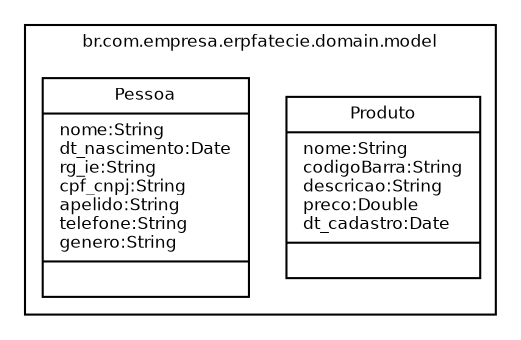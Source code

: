 //Gerado automaticamente por plugin da www.gumga.com.br munif@munifgebara.com.br

digraph G{
fontname = "Bitstream Vera Sans"
fontsize = 8

node [
        fontname = "Bitstream Vera Sans"
        fontsize = 8
        shape = "record"
]

edge [
        fontname = "Bitstream Vera Sans"
        fontsize = 8
]

subgraph clusterbr_com_empresa_erpfatecie_domain_model
{
label="br.com.empresa.erpfatecie.domain.model";
Produto [label = "{Produto|nome:String\lcodigoBarra:String\ldescricao:String\lpreco:Double\ldt_cadastro:Date\l|}"]
Pessoa [label = "{Pessoa|nome:String\ldt_nascimento:Date\lrg_ie:String\lcpf_cnpj:String\lapelido:String\ltelefone:String\lgenero:String\l|}"]

}


}

